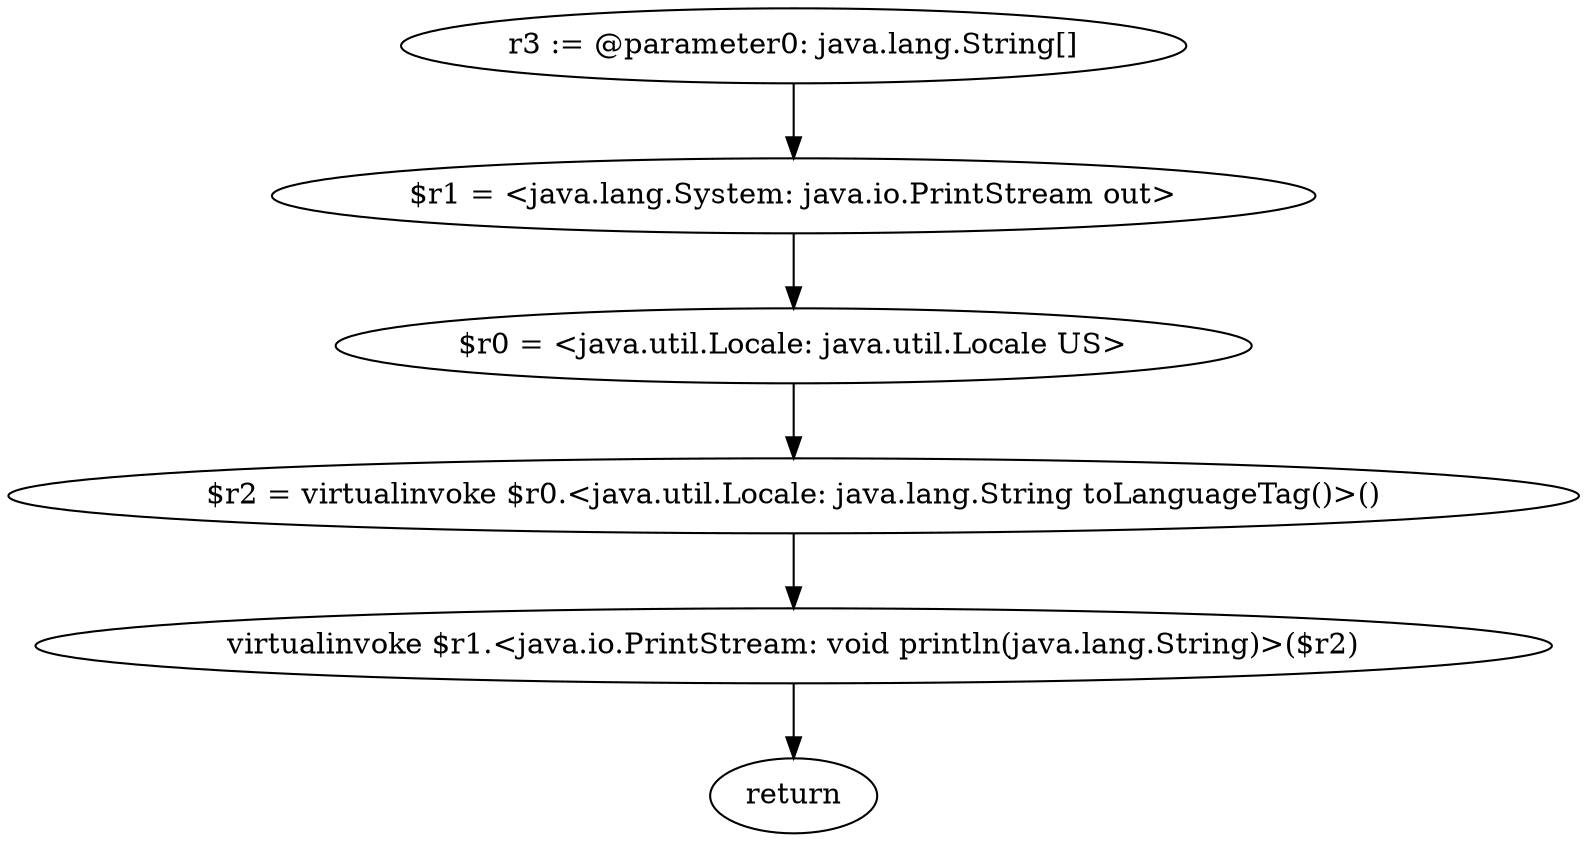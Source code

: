 digraph "unitGraph" {
    "r3 := @parameter0: java.lang.String[]"
    "$r1 = <java.lang.System: java.io.PrintStream out>"
    "$r0 = <java.util.Locale: java.util.Locale US>"
    "$r2 = virtualinvoke $r0.<java.util.Locale: java.lang.String toLanguageTag()>()"
    "virtualinvoke $r1.<java.io.PrintStream: void println(java.lang.String)>($r2)"
    "return"
    "r3 := @parameter0: java.lang.String[]"->"$r1 = <java.lang.System: java.io.PrintStream out>";
    "$r1 = <java.lang.System: java.io.PrintStream out>"->"$r0 = <java.util.Locale: java.util.Locale US>";
    "$r0 = <java.util.Locale: java.util.Locale US>"->"$r2 = virtualinvoke $r0.<java.util.Locale: java.lang.String toLanguageTag()>()";
    "$r2 = virtualinvoke $r0.<java.util.Locale: java.lang.String toLanguageTag()>()"->"virtualinvoke $r1.<java.io.PrintStream: void println(java.lang.String)>($r2)";
    "virtualinvoke $r1.<java.io.PrintStream: void println(java.lang.String)>($r2)"->"return";
}
